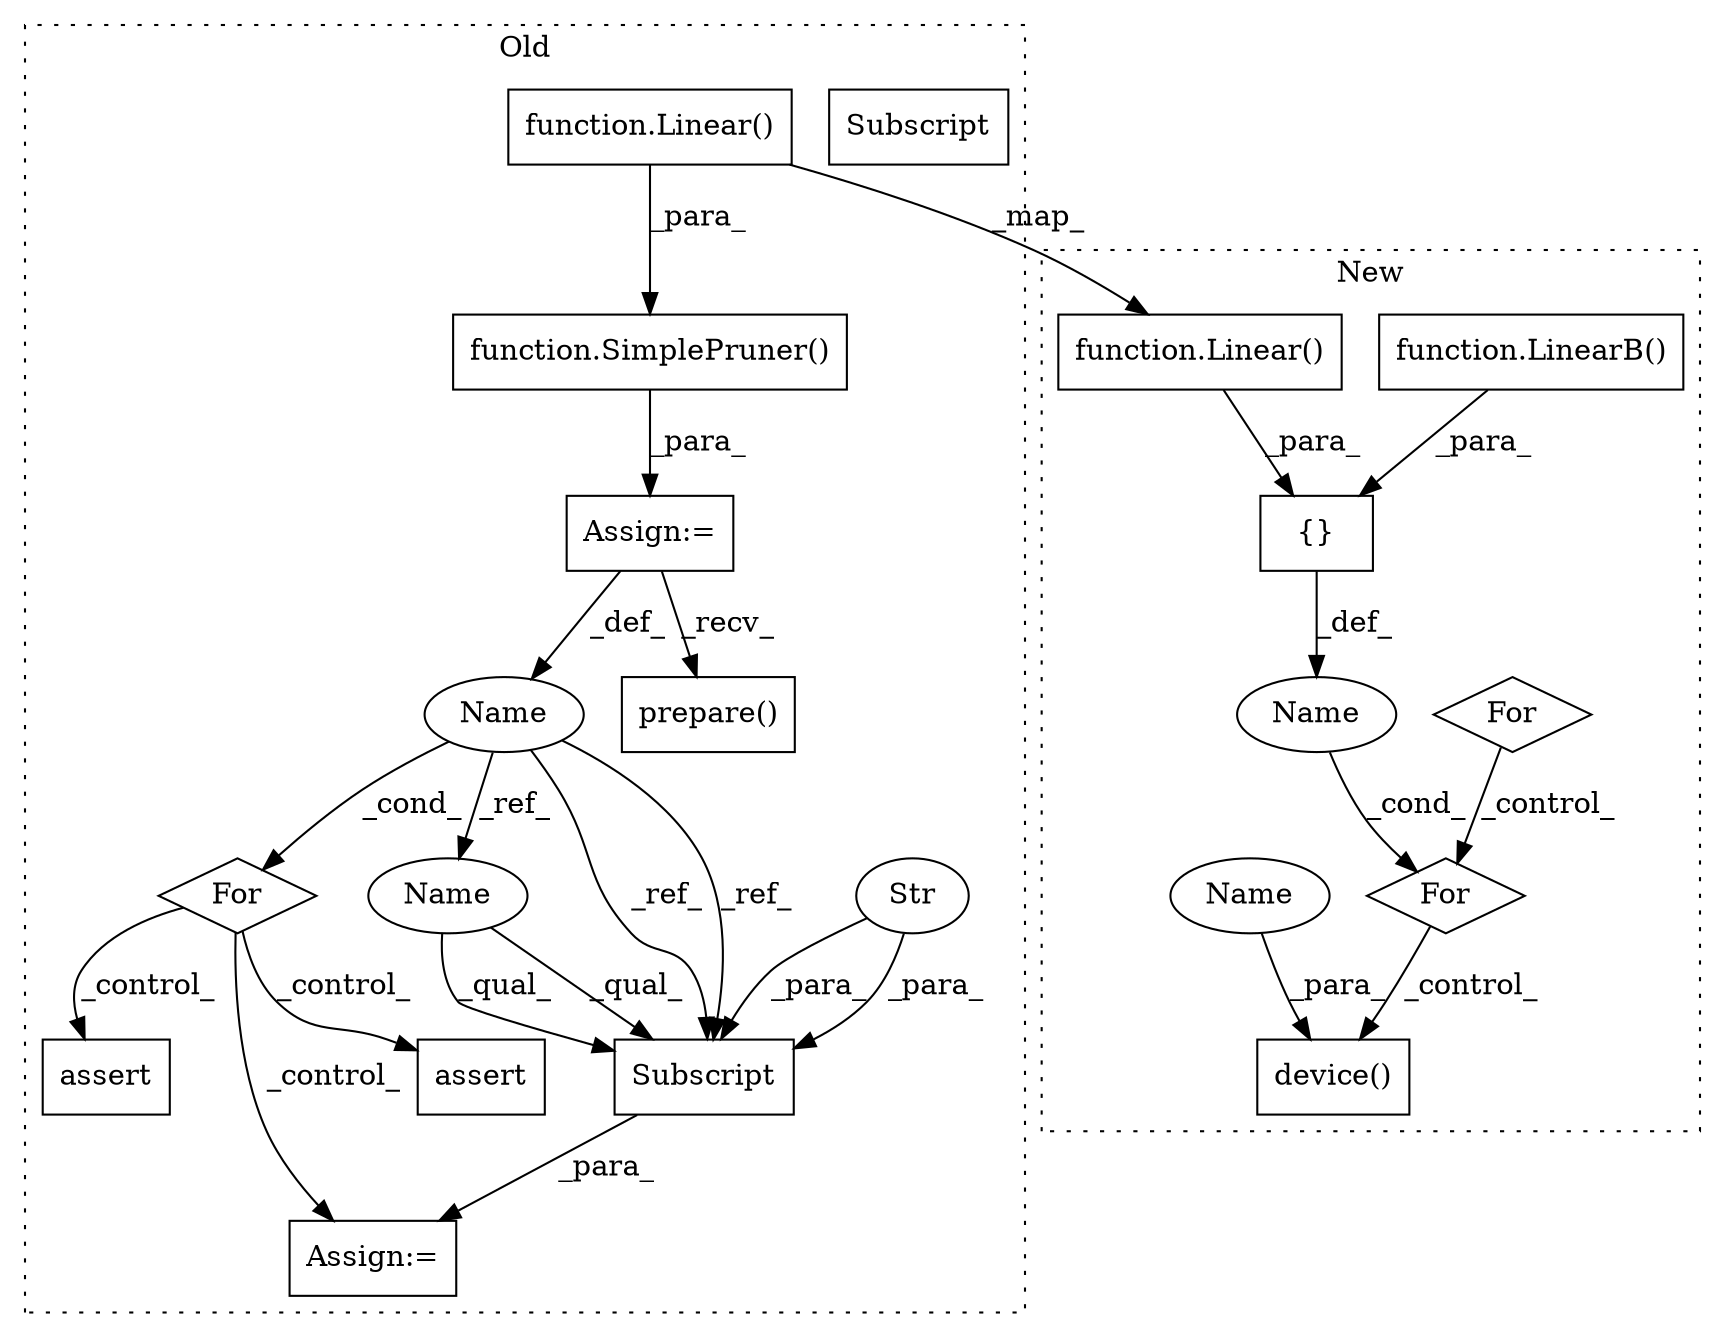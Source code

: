 digraph G {
subgraph cluster0 {
1 [label="function.SimplePruner()" a="75" s="3757,3787" l="13,1" shape="box"];
4 [label="Assign:=" a="68" s="3754" l="3" shape="box"];
5 [label="assert" a="65" s="4086" l="7" shape="box"];
6 [label="Name" a="87" s="3826" l="1" shape="ellipse"];
7 [label="Assign:=" a="68" s="3871" l="3" shape="box"];
8 [label="assert" a="65" s="3930" l="7" shape="box"];
9 [label="Subscript" a="63" s="3874,0" l="11,0" shape="box"];
10 [label="Str" a="66" s="3876" l="8" shape="ellipse"];
11 [label="For" a="107" s="3822,3851" l="4,14" shape="diamond"];
12 [label="prepare()" a="75" s="3797" l="16" shape="box"];
16 [label="function.Linear()" a="75" s="3699" l="8" shape="box"];
20 [label="Name" a="87" s="3874" l="1" shape="ellipse"];
21 [label="Subscript" a="63" s="3874,0" l="11,0" shape="box"];
label = "Old";
style="dotted";
}
subgraph cluster1 {
2 [label="device()" a="75" s="5892,5911" l="13,1" shape="box"];
3 [label="For" a="107" s="5777,5798" l="4,14" shape="diamond"];
13 [label="function.LinearB()" a="75" s="5733" l="9" shape="box"];
14 [label="{}" a="59" s="5722,5742" l="1,0" shape="box"];
15 [label="function.Linear()" a="75" s="5723" l="8" shape="box"];
17 [label="For" a="107" s="5812,5831" l="4,18" shape="diamond"];
18 [label="Name" a="87" s="5816" l="5" shape="ellipse"];
19 [label="Name" a="87" s="5905" l="6" shape="ellipse"];
label = "New";
style="dotted";
}
1 -> 4 [label="_para_"];
3 -> 17 [label="_control_"];
4 -> 6 [label="_def_"];
4 -> 12 [label="_recv_"];
6 -> 21 [label="_ref_"];
6 -> 20 [label="_ref_"];
6 -> 21 [label="_ref_"];
6 -> 11 [label="_cond_"];
10 -> 21 [label="_para_"];
10 -> 21 [label="_para_"];
11 -> 7 [label="_control_"];
11 -> 8 [label="_control_"];
11 -> 5 [label="_control_"];
13 -> 14 [label="_para_"];
14 -> 18 [label="_def_"];
15 -> 14 [label="_para_"];
16 -> 1 [label="_para_"];
16 -> 15 [label="_map_"];
17 -> 2 [label="_control_"];
18 -> 17 [label="_cond_"];
19 -> 2 [label="_para_"];
20 -> 21 [label="_qual_"];
20 -> 21 [label="_qual_"];
21 -> 7 [label="_para_"];
}